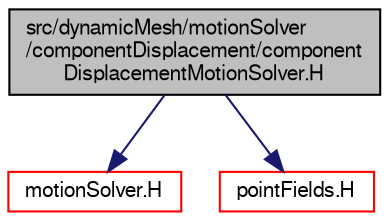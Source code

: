 digraph "src/dynamicMesh/motionSolver/componentDisplacement/componentDisplacementMotionSolver.H"
{
  bgcolor="transparent";
  edge [fontname="FreeSans",fontsize="10",labelfontname="FreeSans",labelfontsize="10"];
  node [fontname="FreeSans",fontsize="10",shape=record];
  Node0 [label="src/dynamicMesh/motionSolver\l/componentDisplacement/component\lDisplacementMotionSolver.H",height=0.2,width=0.4,color="black", fillcolor="grey75", style="filled", fontcolor="black"];
  Node0 -> Node1 [color="midnightblue",fontsize="10",style="solid",fontname="FreeSans"];
  Node1 [label="motionSolver.H",height=0.2,width=0.4,color="red",URL="$a00626.html"];
  Node0 -> Node133 [color="midnightblue",fontsize="10",style="solid",fontname="FreeSans"];
  Node133 [label="pointFields.H",height=0.2,width=0.4,color="red",URL="$a09881.html"];
}
